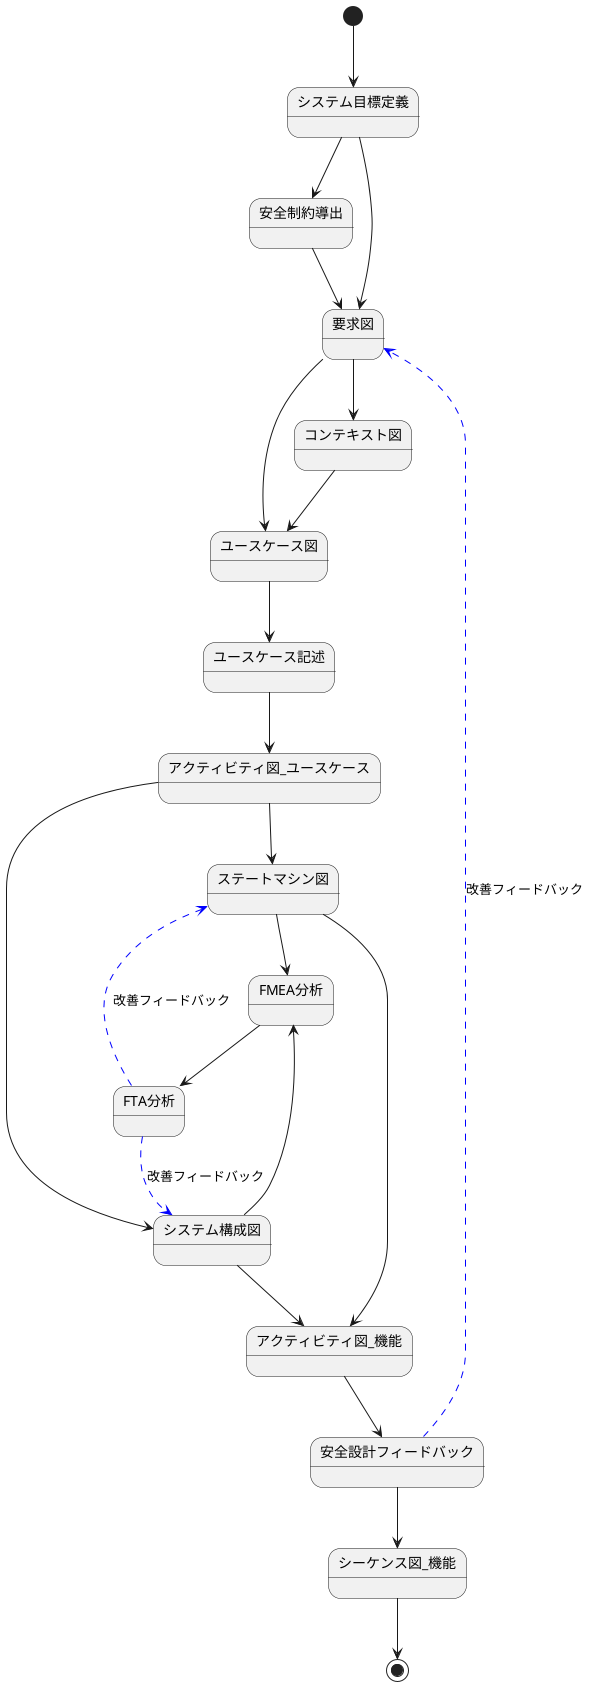 @startuml

[*] --> システム目標定義
システム目標定義 --> 安全制約導出
安全制約導出 --> 要求図
システム目標定義 --> 要求図
要求図 --> ユースケース図
要求図 --> コンテキスト図
コンテキスト図 --> ユースケース図
ユースケース図 --> ユースケース記述
ユースケース記述 --> アクティビティ図_ユースケース
アクティビティ図_ユースケース --> ステートマシン図
アクティビティ図_ユースケース --> システム構成図

' ↓ここを修正
システム構成図 --> FMEA分析
ステートマシン図 --> FMEA分析
FMEA分析 --> FTA分析

' ↑ここまでが構成・挙動に基づく分析フェーズ

' FTAの結果から改善を戻すなら破線などで戻すと丁寧
FTA分析 -[#blue,dashed]-> システム構成図 : 改善フィードバック
FTA分析 -[#blue,dashed]-> ステートマシン図 : 改善フィードバック

ステートマシン図 --> アクティビティ図_機能
システム構成図 --> アクティビティ図_機能
アクティビティ図_機能 --> 安全設計フィードバック
安全設計フィードバック -[#blue,dashed]-> 要求図 : 改善フィードバック
安全設計フィードバック --> シーケンス図_機能
シーケンス図_機能 --> [*]

@enduml
